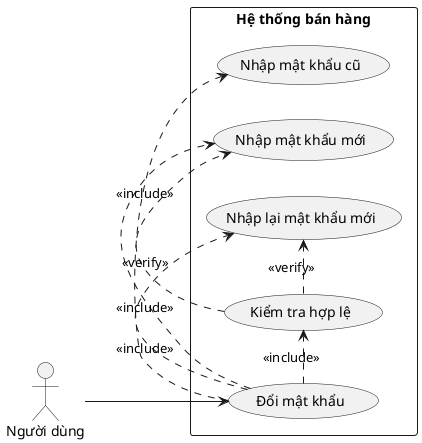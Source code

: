 @startuml
left to right direction

actor "Người dùng" as user

rectangle "Hệ thống bán hàng" {
  (Đổi mật khẩu) as change_pass
  (Nhập mật khẩu cũ) as old_pass
  (Nhập mật khẩu mới) as new_pass
  (Kiểm tra hợp lệ) as validate
  (Nhập lại mật khẩu mới) as re_enter
  
  user --> change_pass
  
  change_pass .> old_pass : <<include>>
  change_pass .> new_pass : <<include>>
  change_pass .> validate : <<include>>
  change_pass .> re_enter : <<include>>
  
  validate .> new_pass : <<verify>>
  validate .> re_enter : <<verify>>
}
@enduml
